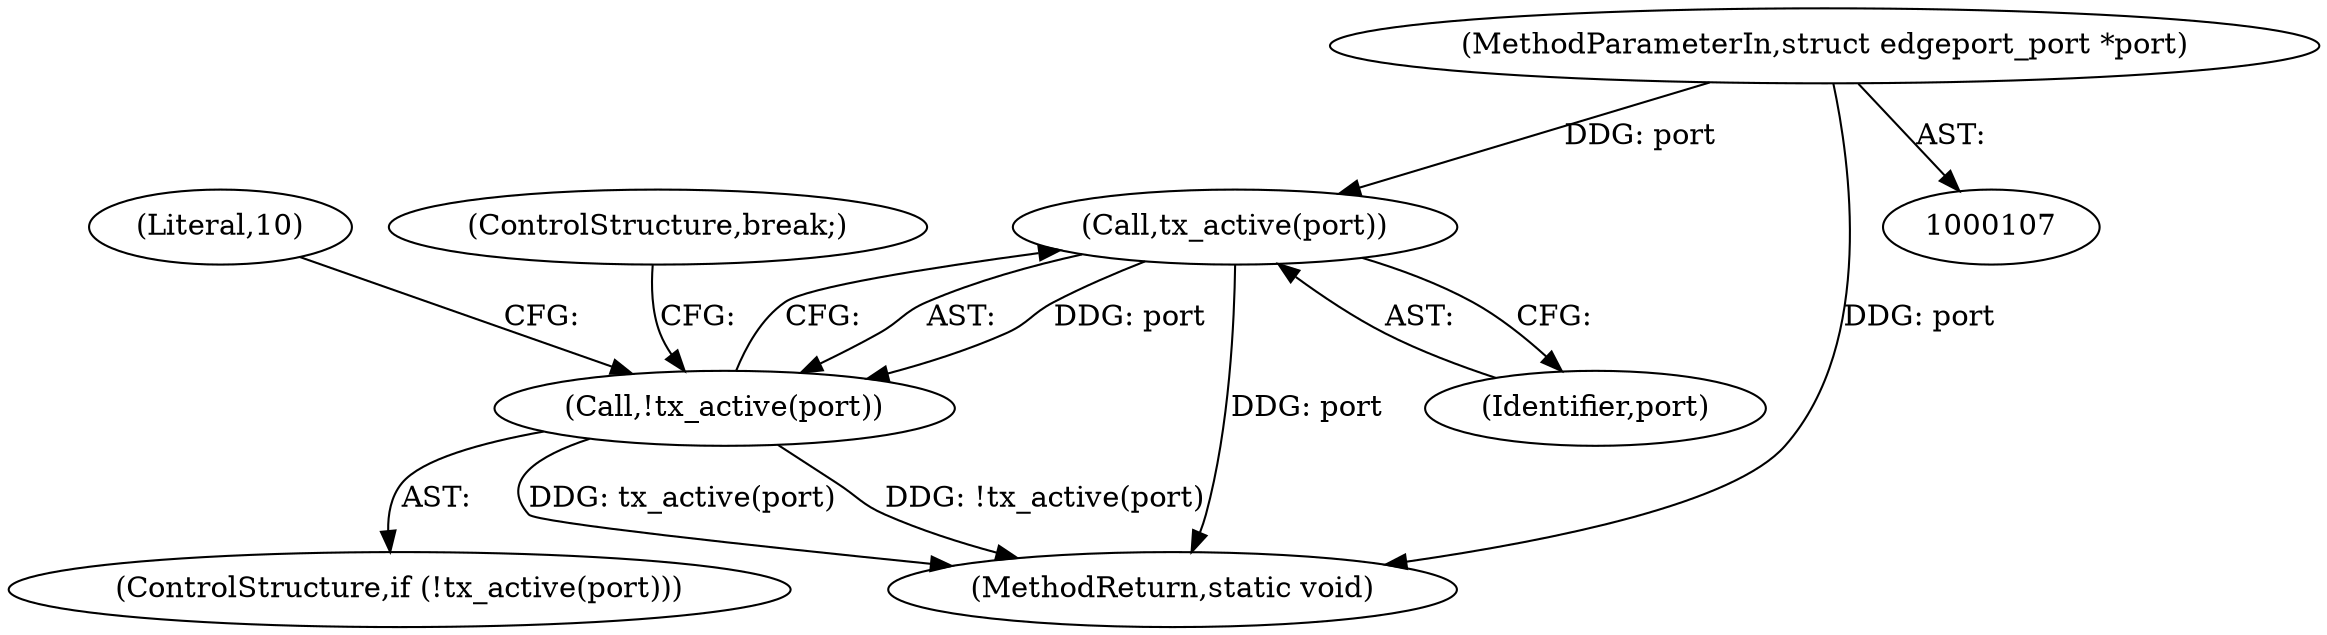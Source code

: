 digraph "0_linux_1ee0a224bc9aad1de496c795f96bc6ba2c394811@pointer" {
"1000251" [label="(Call,tx_active(port))"];
"1000108" [label="(MethodParameterIn,struct edgeport_port *port)"];
"1000250" [label="(Call,!tx_active(port))"];
"1000251" [label="(Call,tx_active(port))"];
"1000249" [label="(ControlStructure,if (!tx_active(port)))"];
"1000255" [label="(Literal,10)"];
"1000279" [label="(MethodReturn,static void)"];
"1000108" [label="(MethodParameterIn,struct edgeport_port *port)"];
"1000250" [label="(Call,!tx_active(port))"];
"1000252" [label="(Identifier,port)"];
"1000253" [label="(ControlStructure,break;)"];
"1000251" -> "1000250"  [label="AST: "];
"1000251" -> "1000252"  [label="CFG: "];
"1000252" -> "1000251"  [label="AST: "];
"1000250" -> "1000251"  [label="CFG: "];
"1000251" -> "1000279"  [label="DDG: port"];
"1000251" -> "1000250"  [label="DDG: port"];
"1000108" -> "1000251"  [label="DDG: port"];
"1000108" -> "1000107"  [label="AST: "];
"1000108" -> "1000279"  [label="DDG: port"];
"1000250" -> "1000249"  [label="AST: "];
"1000253" -> "1000250"  [label="CFG: "];
"1000255" -> "1000250"  [label="CFG: "];
"1000250" -> "1000279"  [label="DDG: tx_active(port)"];
"1000250" -> "1000279"  [label="DDG: !tx_active(port)"];
}
